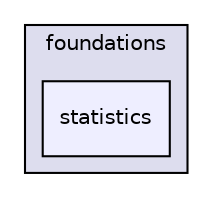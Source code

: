digraph "src/lib/foundations/statistics" {
  compound=true
  node [ fontsize="10", fontname="Helvetica"];
  edge [ labelfontsize="10", labelfontname="Helvetica"];
  subgraph clusterdir_22aca35e3ec12f68aff9c7ff7652d11f {
    graph [ bgcolor="#ddddee", pencolor="black", label="foundations" fontname="Helvetica", fontsize="10", URL="dir_22aca35e3ec12f68aff9c7ff7652d11f.html"]
  dir_ad4fde1a4780e3765021e54e2706f948 [shape=box, label="statistics", style="filled", fillcolor="#eeeeff", pencolor="black", URL="dir_ad4fde1a4780e3765021e54e2706f948.html"];
  }
}
